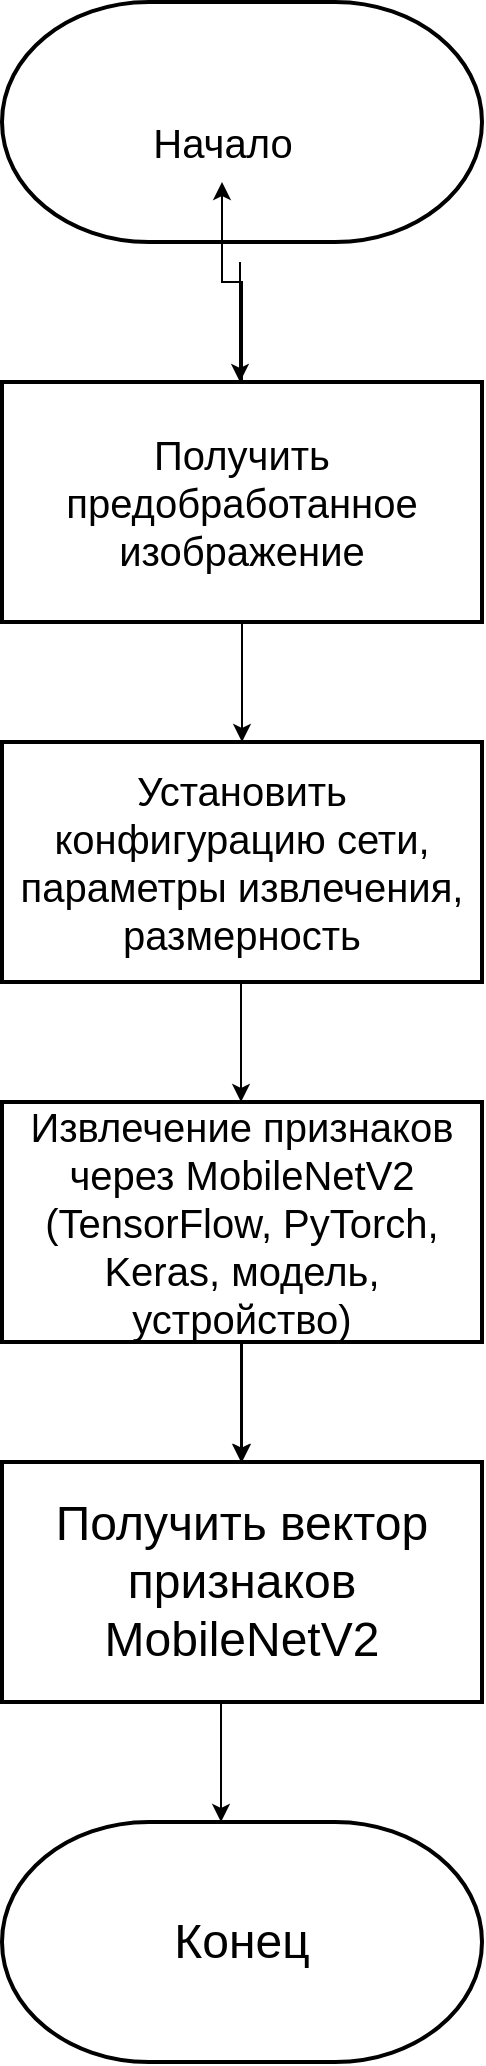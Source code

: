 <mxfile version="27.0.9">
  <diagram name="Page-1" id="Dk75OJJo-jpJx1r9mr-5">
    <mxGraphModel dx="1310" dy="770" grid="1" gridSize="10" guides="1" tooltips="1" connect="1" arrows="1" fold="1" page="1" pageScale="1" pageWidth="827" pageHeight="1169" background="light-dark(#FFFFFF,#FCFCFC)" math="0" shadow="0">
      <root>
        <mxCell id="0" />
        <mxCell id="1" parent="0" />
        <mxCell id="FIu73RtjkFC-CdjOFkLj-1" value="" style="strokeWidth=2;html=1;shape=mxgraph.flowchart.terminator;whiteSpace=wrap;fillColor=light-dark(#FFFFFF,#FEFEFE);strokeColor=light-dark(#000000,#000000);fontColor=light-dark(#000000,#010101);" vertex="1" parent="1">
          <mxGeometry x="294" y="50" width="240" height="120" as="geometry" />
        </mxCell>
        <mxCell id="FIu73RtjkFC-CdjOFkLj-2" value="&lt;font style=&quot;font-size: 20px;&quot;&gt;Начало&lt;/font&gt;" style="text;html=1;align=center;verticalAlign=middle;resizable=0;points=[];autosize=1;strokeColor=none;fillColor=none;fontColor=light-dark(#000000,#010101);" vertex="1" parent="1">
          <mxGeometry x="359" y="100" width="90" height="40" as="geometry" />
        </mxCell>
        <mxCell id="FIu73RtjkFC-CdjOFkLj-3" value="" style="endArrow=classic;html=1;rounded=0;strokeColor=light-dark(#000000,#000000);entryX=0.5;entryY=0;entryDx=0;entryDy=0;" edge="1" parent="1" target="FIu73RtjkFC-CdjOFkLj-4">
          <mxGeometry width="50" height="50" relative="1" as="geometry">
            <mxPoint x="414" y="360" as="sourcePoint" />
            <mxPoint x="414" y="440" as="targetPoint" />
            <Array as="points">
              <mxPoint x="414" y="390" />
            </Array>
          </mxGeometry>
        </mxCell>
        <mxCell id="FIu73RtjkFC-CdjOFkLj-4" value="&lt;font style=&quot;color: light-dark(rgb(0, 0, 0), rgb(0, 0, 0)); font-size: 20px;&quot;&gt;Установить конфигурацию сети, параметры извлечения, размерность&lt;/font&gt;" style="rounded=0;whiteSpace=wrap;html=1;fillColor=light-dark(#FFFFFF,#FBFBFB);strokeColor=light-dark(#000000,#000000);strokeWidth=2;" vertex="1" parent="1">
          <mxGeometry x="294" y="420" width="240" height="120" as="geometry" />
        </mxCell>
        <mxCell id="FIu73RtjkFC-CdjOFkLj-5" value="" style="edgeStyle=orthogonalEdgeStyle;rounded=0;orthogonalLoop=1;jettySize=auto;html=1;" edge="1" parent="1" source="FIu73RtjkFC-CdjOFkLj-6" target="FIu73RtjkFC-CdjOFkLj-8">
          <mxGeometry relative="1" as="geometry" />
        </mxCell>
        <mxCell id="FIu73RtjkFC-CdjOFkLj-6" value="&lt;font style=&quot;color: light-dark(rgb(0, 0, 0), rgb(0, 0, 0)); font-size: 20px;&quot;&gt;Извлечение признаков через MobileNetV2 (TensorFlow, PyTorch, Keras, модель, устройство)&lt;/font&gt;" style="rounded=0;whiteSpace=wrap;html=1;fillColor=light-dark(#FFFFFF,#FBFBFB);strokeColor=light-dark(#000000,#000000);strokeWidth=2;" vertex="1" parent="1">
          <mxGeometry x="294" y="600" width="240" height="120" as="geometry" />
        </mxCell>
        <mxCell id="FIu73RtjkFC-CdjOFkLj-7" value="" style="endArrow=classic;html=1;rounded=0;strokeColor=light-dark(#000000,#000000);entryX=0.5;entryY=0;entryDx=0;entryDy=0;" edge="1" parent="1">
          <mxGeometry width="50" height="50" relative="1" as="geometry">
            <mxPoint x="413.5" y="540" as="sourcePoint" />
            <mxPoint x="413.5" y="600" as="targetPoint" />
          </mxGeometry>
        </mxCell>
        <mxCell id="FIu73RtjkFC-CdjOFkLj-8" value="&lt;font style=&quot;color: light-dark(rgb(0, 0, 0), rgb(0, 0, 0)); font-size: 24px;&quot;&gt;Получить вектор признаков MobileNetV2&lt;/font&gt;" style="rounded=0;whiteSpace=wrap;html=1;fillColor=light-dark(#FFFFFF,#FBFBFB);strokeColor=light-dark(#000000,#000000);strokeWidth=2;" vertex="1" parent="1">
          <mxGeometry x="294" y="780" width="240" height="120" as="geometry" />
        </mxCell>
        <mxCell id="FIu73RtjkFC-CdjOFkLj-9" value="" style="endArrow=classic;html=1;rounded=0;strokeColor=light-dark(#000000,#000000);entryX=0.5;entryY=0;entryDx=0;entryDy=0;" edge="1" parent="1">
          <mxGeometry width="50" height="50" relative="1" as="geometry">
            <mxPoint x="413.5" y="720" as="sourcePoint" />
            <mxPoint x="413.5" y="780" as="targetPoint" />
          </mxGeometry>
        </mxCell>
        <mxCell id="FIu73RtjkFC-CdjOFkLj-10" value="" style="endArrow=classic;html=1;rounded=0;strokeColor=light-dark(#000000,#000000);entryX=0.5;entryY=0;entryDx=0;entryDy=0;" edge="1" parent="1">
          <mxGeometry width="50" height="50" relative="1" as="geometry">
            <mxPoint x="403.5" y="900" as="sourcePoint" />
            <mxPoint x="403.5" y="960" as="targetPoint" />
          </mxGeometry>
        </mxCell>
        <mxCell id="FIu73RtjkFC-CdjOFkLj-11" value="&lt;font style=&quot;color: light-dark(rgb(0, 0, 0), rgb(3, 3, 3));&quot;&gt;&lt;span style=&quot;font-size: 24px;&quot;&gt;Конец&lt;/span&gt;&lt;/font&gt;" style="strokeWidth=2;html=1;shape=mxgraph.flowchart.terminator;whiteSpace=wrap;fillColor=light-dark(#FFFFFF,#FEFEFE);strokeColor=light-dark(#000000,#000000);fontColor=light-dark(#000000,#010101);" vertex="1" parent="1">
          <mxGeometry x="294" y="960" width="240" height="120" as="geometry" />
        </mxCell>
        <mxCell id="FIu73RtjkFC-CdjOFkLj-12" value="" style="edgeStyle=orthogonalEdgeStyle;rounded=0;orthogonalLoop=1;jettySize=auto;html=1;" edge="1" parent="1" source="FIu73RtjkFC-CdjOFkLj-13" target="FIu73RtjkFC-CdjOFkLj-2">
          <mxGeometry relative="1" as="geometry" />
        </mxCell>
        <mxCell id="FIu73RtjkFC-CdjOFkLj-13" value="&lt;font style=&quot;color: light-dark(rgb(0, 0, 0), rgb(0, 0, 0)); font-size: 20px;&quot;&gt;Получить предобработанное изображение&lt;/font&gt;" style="rounded=0;whiteSpace=wrap;html=1;fillColor=light-dark(#FFFFFF,#FBFBFB);strokeColor=light-dark(#000000,#000000);strokeWidth=2;" vertex="1" parent="1">
          <mxGeometry x="294" y="240" width="240" height="120" as="geometry" />
        </mxCell>
        <mxCell id="FIu73RtjkFC-CdjOFkLj-14" value="" style="endArrow=classic;html=1;rounded=0;strokeColor=light-dark(#000000,#000000);entryX=0.5;entryY=0;entryDx=0;entryDy=0;" edge="1" parent="1">
          <mxGeometry width="50" height="50" relative="1" as="geometry">
            <mxPoint x="413" y="180" as="sourcePoint" />
            <mxPoint x="413" y="240" as="targetPoint" />
            <Array as="points">
              <mxPoint x="413" y="210" />
            </Array>
          </mxGeometry>
        </mxCell>
      </root>
    </mxGraphModel>
  </diagram>
</mxfile>
